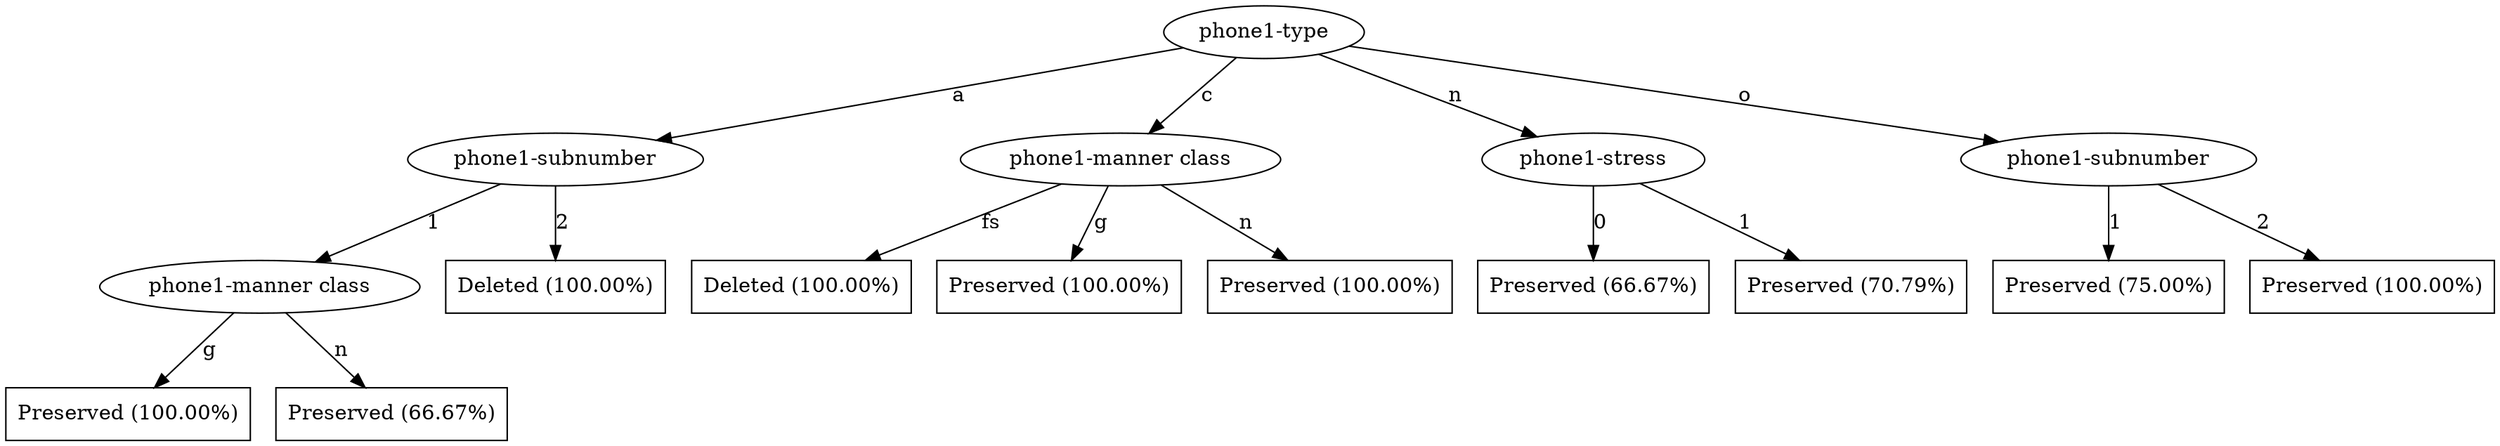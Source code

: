 digraph G {
"bg==" [ shape=ellipse label="phone1-type"]
"bg==" -> "bi0w" [ label="a" ]
"bi0w" [ shape=ellipse label="phone1-subnumber"]
"bi0w" -> "bi0wLTE=" [ label="1" ]
"bi0wLTE=" [ shape=ellipse label="phone1-manner class"]
"bi0wLTE=" -> "bi0wLTEtMTQ=" [ label="g" ]
"bi0wLTEtMTQ=" [ shape=box label="Preserved (100.00%)"]
"bi0wLTE=" -> "bi0wLTEtMTU=" [ label="n" ]
"bi0wLTEtMTU=" [ shape=box label="Preserved (66.67%)"]
"bi0w" -> "bi0wLTI=" [ label="2" ]
"bi0wLTI=" [ shape=box label="Deleted (100.00%)"]
"bg==" -> "bi0x" [ label="c" ]
"bi0x" [ shape=ellipse label="phone1-manner class"]
"bi0x" -> "bi0xLTEy" [ label="fs" ]
"bi0xLTEy" [ shape=box label="Deleted (100.00%)"]
"bi0x" -> "bi0xLTE0" [ label="g" ]
"bi0xLTE0" [ shape=box label="Preserved (100.00%)"]
"bi0x" -> "bi0xLTE1" [ label="n" ]
"bi0xLTE1" [ shape=box label="Preserved (100.00%)"]
"bg==" -> "bi0y" [ label="n" ]
"bi0y" [ shape=ellipse label="phone1-stress"]
"bi0y" -> "bi0yLTE=" [ label="0" ]
"bi0yLTE=" [ shape=box label="Preserved (66.67%)"]
"bi0y" -> "bi0yLTI=" [ label="1" ]
"bi0yLTI=" [ shape=box label="Preserved (70.79%)"]
"bg==" -> "bi0z" [ label="o" ]
"bi0z" [ shape=ellipse label="phone1-subnumber"]
"bi0z" -> "bi0zLTE=" [ label="1" ]
"bi0zLTE=" [ shape=box label="Preserved (75.00%)"]
"bi0z" -> "bi0zLTI=" [ label="2" ]
"bi0zLTI=" [ shape=box label="Preserved (100.00%)"]
}
